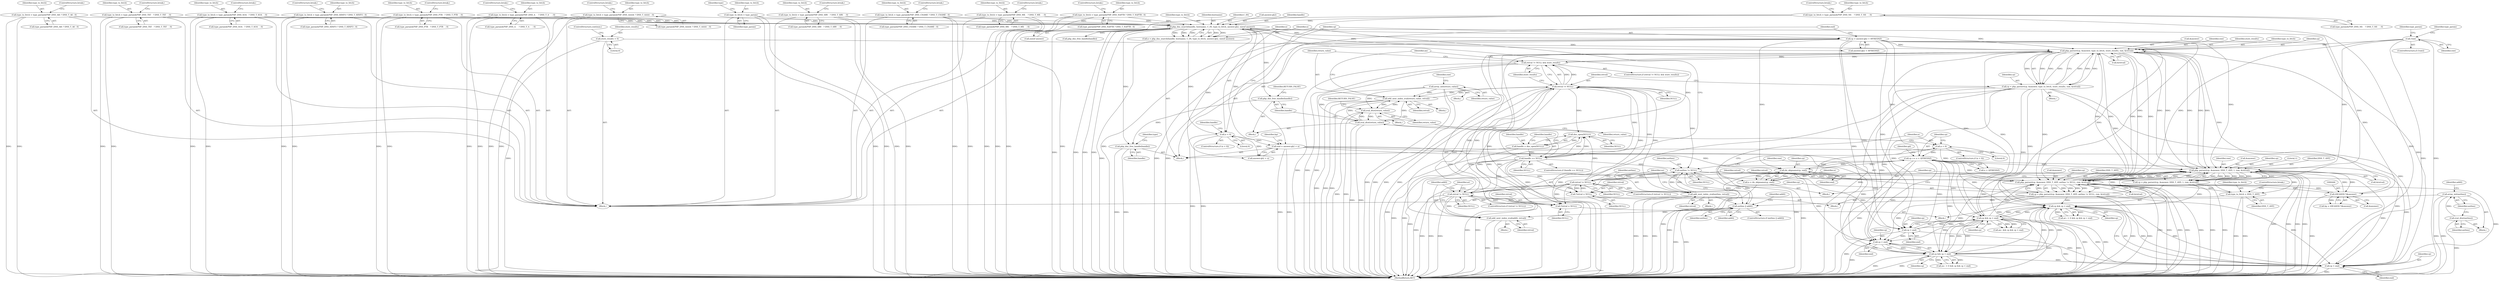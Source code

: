 digraph "1_php-src_2fefae47716d501aec41c1102f3fd4531f070b05@API" {
"1000611" [label="(Call,php_dns_free_handle(handle))"];
"1000411" [label="(Call,php_dns_search(handle, hostname, C_IN, type_to_fetch, answer.qb2, sizeof answer))"];
"1000402" [label="(Call,handle == NULL)"];
"1000397" [label="(Call,handle = dns_open(NULL))"];
"1000399" [label="(Call,dns_open(NULL))"];
"1000523" [label="(Call,retval != NULL)"];
"1000608" [label="(Call,add_next_index_zval(addtl, retval))"];
"1000532" [label="(Call,authns || addtl)"];
"1000559" [label="(Call,authns != NULL)"];
"1000570" [label="(Call,add_next_index_zval(authns, retval))"];
"1000566" [label="(Call,retval != NULL)"];
"1000549" [label="(Call,*retval = NULL)"];
"1000174" [label="(Call,array_init(authns))"];
"1000172" [label="(Call,zval_dtor(authns))"];
"1000604" [label="(Call,retval != NULL)"];
"1000589" [label="(Call,*retval = NULL)"];
"1000528" [label="(Call,add_next_index_zval(return_value, retval))"];
"1000209" [label="(Call,array_init(return_value))"];
"1000406" [label="(Call,zval_dtor(return_value))"];
"1000489" [label="(Call,zval_dtor(return_value))"];
"1000325" [label="(Call,type_to_fetch = type_param&PHP_DNS_MX    ? DNS_T_MX    : 0)"];
"1000375" [label="(Call,type_to_fetch = type_param&PHP_DNS_A6\t ? DNS_T_A6 : 0)"];
"1000335" [label="(Call,type_to_fetch = type_param&PHP_DNS_TXT   ? DNS_T_TXT   : 0)"];
"1000295" [label="(Call,type_to_fetch = type_param&PHP_DNS_SOA   ? DNS_T_SOA   : 0)"];
"1000315" [label="(Call,type_to_fetch = type_param&PHP_DNS_HINFO ? DNS_T_HINFO : 0)"];
"1000305" [label="(Call,type_to_fetch = type_param&PHP_DNS_PTR   ? DNS_T_PTR   : 0)"];
"1000265" [label="(Call,type_to_fetch = type_param&PHP_DNS_A     ? DNS_T_A     : 0)"];
"1000390" [label="(Call,type_to_fetch = DNS_T_ANY)"];
"1000594" [label="(Call,php_parserr(cp, &answer, DNS_T_ANY, 1, raw, &retval))"];
"1000552" [label="(Call,cp = php_parserr(cp, &answer, DNS_T_ANY, authns != NULL, raw, &retval))"];
"1000554" [label="(Call,php_parserr(cp, &answer, DNS_T_ANY, authns != NULL, raw, &retval))"];
"1000510" [label="(Call,cp = php_parserr(cp, &answer, type_to_fetch, store_results, raw, &retval))"];
"1000512" [label="(Call,php_parserr(cp, &answer, type_to_fetch, store_results, raw, &retval))"];
"1000494" [label="(Call,cp += n + QFIXEDSZ)"];
"1000485" [label="(Call,n < 0)"];
"1000479" [label="(Call,n = dn_skipname(cp, end))"];
"1000481" [label="(Call,dn_skipname(cp, end))"];
"1000429" [label="(Call,cp = answer.qb2 + HFIXEDSZ)"];
"1000436" [label="(Call,end = answer.qb2 + n)"];
"1000422" [label="(Call,n < 0)"];
"1000409" [label="(Call,n = php_dns_search(handle, hostname, C_IN, type_to_fetch, answer.qb2, sizeof answer))"];
"1000503" [label="(Call,cp && cp < end)"];
"1000505" [label="(Call,cp < end)"];
"1000582" [label="(Call,cp && cp < end)"];
"1000542" [label="(Call,cp && cp < end)"];
"1000544" [label="(Call,cp < end)"];
"1000592" [label="(Call,cp = php_parserr(cp, &answer, DNS_T_ANY, 1, raw, &retval))"];
"1000584" [label="(Call,cp < end)"];
"1000445" [label="(Call,(HEADER *)&answer)"];
"1000522" [label="(Call,retval != NULL && store_results)"];
"1000385" [label="(Call,store_results = 0)"];
"1000184" [label="(Call,!raw)"];
"1000345" [label="(Call,type_to_fetch = type_param&PHP_DNS_AAAA\t ? DNS_T_AAAA  : 0)"];
"1000255" [label="(Call,type_to_fetch = type_param)"];
"1000355" [label="(Call,type_to_fetch = type_param&PHP_DNS_SRV   ? DNS_T_SRV   : 0)"];
"1000285" [label="(Call,type_to_fetch = type_param&PHP_DNS_CNAME ? DNS_T_CNAME : 0)"];
"1000365" [label="(Call,type_to_fetch = type_param&PHP_DNS_NAPTR ? DNS_T_NAPTR : 0)"];
"1000275" [label="(Call,type_to_fetch = type_param&PHP_DNS_NS    ? DNS_T_NS    : 0)"];
"1000491" [label="(Call,php_dns_free_handle(handle))"];
"1000422" [label="(Call,n < 0)"];
"1000419" [label="(Call,sizeof answer)"];
"1000490" [label="(Identifier,return_value)"];
"1000171" [label="(Block,)"];
"1000605" [label="(Identifier,retval)"];
"1000307" [label="(Call,type_param&PHP_DNS_PTR   ? DNS_T_PTR   : 0)"];
"1000365" [label="(Call,type_to_fetch = type_param&PHP_DNS_NAPTR ? DNS_T_NAPTR : 0)"];
"1000577" [label="(Call,ar-- > 0 && cp && cp < end)"];
"1000202" [label="(Identifier,type_param)"];
"1000491" [label="(Call,php_dns_free_handle(handle))"];
"1000295" [label="(Call,type_to_fetch = type_param&PHP_DNS_SOA   ? DNS_T_SOA   : 0)"];
"1000387" [label="(Literal,0)"];
"1000401" [label="(ControlStructure,if (handle == NULL))"];
"1000287" [label="(Call,type_param&PHP_DNS_CNAME ? DNS_T_CNAME : 0)"];
"1000606" [label="(Identifier,NULL)"];
"1000184" [label="(Call,!raw)"];
"1000400" [label="(Identifier,NULL)"];
"1000550" [label="(Identifier,retval)"];
"1000327" [label="(Call,type_param&PHP_DNS_MX    ? DNS_T_MX    : 0)"];
"1000518" [label="(Identifier,raw)"];
"1000447" [label="(Call,&answer)"];
"1000353" [label="(ControlStructure,break;)"];
"1000532" [label="(Call,authns || addtl)"];
"1000355" [label="(Call,type_to_fetch = type_param&PHP_DNS_SRV   ? DNS_T_SRV   : 0)"];
"1000479" [label="(Call,n = dn_skipname(cp, end))"];
"1000415" [label="(Identifier,type_to_fetch)"];
"1000551" [label="(Identifier,NULL)"];
"1000406" [label="(Call,zval_dtor(return_value))"];
"1000210" [label="(Identifier,return_value)"];
"1000212" [label="(Identifier,raw)"];
"1000296" [label="(Identifier,type_to_fetch)"];
"1000537" [label="(Call,ns-- > 0 && cp && cp < end)"];
"1000356" [label="(Identifier,type_to_fetch)"];
"1000566" [label="(Call,retval != NULL)"];
"1000431" [label="(Call,answer.qb2 + HFIXEDSZ)"];
"1000255" [label="(Call,type_to_fetch = type_param)"];
"1000335" [label="(Call,type_to_fetch = type_param&PHP_DNS_TXT   ? DNS_T_TXT   : 0)"];
"1000528" [label="(Call,add_next_index_zval(return_value, retval))"];
"1000531" [label="(ControlStructure,if (authns || addtl))"];
"1000336" [label="(Identifier,type_to_fetch)"];
"1000507" [label="(Identifier,end)"];
"1000390" [label="(Call,type_to_fetch = DNS_T_ANY)"];
"1000377" [label="(Call,type_param&PHP_DNS_A6\t ? DNS_T_A6 : 0)"];
"1000523" [label="(Call,retval != NULL)"];
"1000608" [label="(Call,add_next_index_zval(addtl, retval))"];
"1000561" [label="(Identifier,NULL)"];
"1000297" [label="(Call,type_param&PHP_DNS_SOA   ? DNS_T_SOA   : 0)"];
"1000590" [label="(Identifier,retval)"];
"1000267" [label="(Call,type_param&PHP_DNS_A     ? DNS_T_A     : 0)"];
"1000183" [label="(ControlStructure,if (!raw))"];
"1000611" [label="(Call,php_dns_free_handle(handle))"];
"1000486" [label="(Identifier,n)"];
"1000601" [label="(Call,&retval)"];
"1000517" [label="(Identifier,store_results)"];
"1000277" [label="(Call,type_param&PHP_DNS_NS    ? DNS_T_NS    : 0)"];
"1000326" [label="(Identifier,type_to_fetch)"];
"1000405" [label="(Block,)"];
"1000545" [label="(Identifier,cp)"];
"1000584" [label="(Call,cp < end)"];
"1000568" [label="(Identifier,NULL)"];
"1000527" [label="(Block,)"];
"1000346" [label="(Identifier,type_to_fetch)"];
"1000172" [label="(Call,zval_dtor(authns))"];
"1000556" [label="(Call,&answer)"];
"1000427" [label="(Identifier,handle)"];
"1000603" [label="(ControlStructure,if (retval != NULL))"];
"1000409" [label="(Call,n = php_dns_search(handle, hostname, C_IN, type_to_fetch, answer.qb2, sizeof answer))"];
"1000413" [label="(Identifier,hostname)"];
"1000600" [label="(Identifier,raw)"];
"1000174" [label="(Call,array_init(authns))"];
"1000508" [label="(Block,)"];
"1000596" [label="(Call,&answer)"];
"1000592" [label="(Call,cp = php_parserr(cp, &answer, DNS_T_ANY, 1, raw, &retval))"];
"1000478" [label="(Block,)"];
"1000589" [label="(Call,*retval = NULL)"];
"1000273" [label="(ControlStructure,break;)"];
"1000375" [label="(Call,type_to_fetch = type_param&PHP_DNS_A6\t ? DNS_T_A6 : 0)"];
"1000516" [label="(Identifier,type_to_fetch)"];
"1000323" [label="(ControlStructure,break;)"];
"1000414" [label="(Identifier,C_IN)"];
"1000306" [label="(Identifier,type_to_fetch)"];
"1000525" [label="(Identifier,NULL)"];
"1000555" [label="(Identifier,cp)"];
"1000609" [label="(Identifier,addtl)"];
"1000543" [label="(Identifier,cp)"];
"1000175" [label="(Identifier,authns)"];
"1000408" [label="(Identifier,RETURN_FALSE)"];
"1000552" [label="(Call,cp = php_parserr(cp, &answer, DNS_T_ANY, authns != NULL, raw, &retval))"];
"1000563" [label="(Call,&retval)"];
"1000513" [label="(Identifier,cp)"];
"1000266" [label="(Identifier,type_to_fetch)"];
"1000529" [label="(Identifier,return_value)"];
"1000275" [label="(Call,type_to_fetch = type_param&PHP_DNS_NS    ? DNS_T_NS    : 0)"];
"1000544" [label="(Call,cp < end)"];
"1000367" [label="(Call,type_param&PHP_DNS_NAPTR ? DNS_T_NAPTR : 0)"];
"1000402" [label="(Call,handle == NULL)"];
"1000610" [label="(Identifier,retval)"];
"1000485" [label="(Call,n < 0)"];
"1000526" [label="(Identifier,store_results)"];
"1000521" [label="(ControlStructure,if (retval != NULL && store_results))"];
"1000286" [label="(Identifier,type_to_fetch)"];
"1000496" [label="(Call,n + QFIXEDSZ)"];
"1000337" [label="(Call,type_param&PHP_DNS_TXT   ? DNS_T_TXT   : 0)"];
"1000546" [label="(Identifier,end)"];
"1000522" [label="(Call,retval != NULL && store_results)"];
"1000416" [label="(Call,answer.qb2)"];
"1000613" [label="(MethodReturn,RET)"];
"1000173" [label="(Identifier,authns)"];
"1000437" [label="(Identifier,end)"];
"1000511" [label="(Identifier,cp)"];
"1000376" [label="(Identifier,type_to_fetch)"];
"1000259" [label="(Identifier,type)"];
"1000357" [label="(Call,type_param&PHP_DNS_SRV   ? DNS_T_SRV   : 0)"];
"1000385" [label="(Call,store_results = 0)"];
"1000315" [label="(Call,type_to_fetch = type_param&PHP_DNS_HINFO ? DNS_T_HINFO : 0)"];
"1000386" [label="(Identifier,store_results)"];
"1000505" [label="(Call,cp < end)"];
"1000558" [label="(Identifier,DNS_T_ANY)"];
"1000502" [label="(Identifier,an)"];
"1000559" [label="(Call,authns != NULL)"];
"1000514" [label="(Call,&answer)"];
"1000423" [label="(Identifier,n)"];
"1000399" [label="(Call,dns_open(NULL))"];
"1000587" [label="(Block,)"];
"1000489" [label="(Call,zval_dtor(return_value))"];
"1000488" [label="(Block,)"];
"1000594" [label="(Call,php_parserr(cp, &answer, DNS_T_ANY, 1, raw, &retval))"];
"1000436" [label="(Call,end = answer.qb2 + n)"];
"1000554" [label="(Call,php_parserr(cp, &answer, DNS_T_ANY, authns != NULL, raw, &retval))"];
"1000476" [label="(Identifier,qd)"];
"1000316" [label="(Identifier,type_to_fetch)"];
"1000265" [label="(Call,type_to_fetch = type_param&PHP_DNS_A     ? DNS_T_A     : 0)"];
"1000580" [label="(Identifier,ar)"];
"1000421" [label="(ControlStructure,if (n < 0))"];
"1000305" [label="(Call,type_to_fetch = type_param&PHP_DNS_PTR   ? DNS_T_PTR   : 0)"];
"1000283" [label="(ControlStructure,break;)"];
"1000482" [label="(Identifier,cp)"];
"1000430" [label="(Identifier,cp)"];
"1000504" [label="(Identifier,cp)"];
"1000303" [label="(ControlStructure,break;)"];
"1000572" [label="(Identifier,retval)"];
"1000443" [label="(Call,hp = (HEADER *)&answer)"];
"1000383" [label="(ControlStructure,break;)"];
"1000542" [label="(Call,cp && cp < end)"];
"1000412" [label="(Identifier,handle)"];
"1000481" [label="(Call,dn_skipname(cp, end))"];
"1000373" [label="(ControlStructure,break;)"];
"1000177" [label="(Identifier,addtl)"];
"1000492" [label="(Identifier,handle)"];
"1000607" [label="(Block,)"];
"1000438" [label="(Call,answer.qb2 + n)"];
"1000510" [label="(Call,cp = php_parserr(cp, &answer, type_to_fetch, store_results, raw, &retval))"];
"1000512" [label="(Call,php_parserr(cp, &answer, type_to_fetch, store_results, raw, &retval))"];
"1000480" [label="(Identifier,n)"];
"1000595" [label="(Identifier,cp)"];
"1000257" [label="(Identifier,type_param)"];
"1000424" [label="(Literal,0)"];
"1000343" [label="(ControlStructure,break;)"];
"1000553" [label="(Identifier,cp)"];
"1000533" [label="(Identifier,authns)"];
"1000391" [label="(Identifier,type_to_fetch)"];
"1000493" [label="(Identifier,RETURN_FALSE)"];
"1000429" [label="(Call,cp = answer.qb2 + HFIXEDSZ)"];
"1000444" [label="(Identifier,hp)"];
"1000363" [label="(ControlStructure,break;)"];
"1000583" [label="(Identifier,cp)"];
"1000397" [label="(Call,handle = dns_open(NULL))"];
"1000562" [label="(Identifier,raw)"];
"1000586" [label="(Identifier,end)"];
"1000582" [label="(Call,cp && cp < end)"];
"1000549" [label="(Call,*retval = NULL)"];
"1000398" [label="(Identifier,handle)"];
"1000540" [label="(Identifier,ns)"];
"1000524" [label="(Identifier,retval)"];
"1000256" [label="(Identifier,type_to_fetch)"];
"1000593" [label="(Identifier,cp)"];
"1000612" [label="(Identifier,handle)"];
"1000209" [label="(Call,array_init(return_value))"];
"1000246" [label="(Identifier,type)"];
"1000445" [label="(Call,(HEADER *)&answer)"];
"1000604" [label="(Call,retval != NULL)"];
"1000530" [label="(Identifier,retval)"];
"1000325" [label="(Call,type_to_fetch = type_param&PHP_DNS_MX    ? DNS_T_MX    : 0)"];
"1000285" [label="(Call,type_to_fetch = type_param&PHP_DNS_CNAME ? DNS_T_CNAME : 0)"];
"1000185" [label="(Identifier,raw)"];
"1000403" [label="(Identifier,handle)"];
"1000570" [label="(Call,add_next_index_zval(authns, retval))"];
"1000404" [label="(Identifier,NULL)"];
"1000591" [label="(Identifier,NULL)"];
"1000253" [label="(Block,)"];
"1000494" [label="(Call,cp += n + QFIXEDSZ)"];
"1000483" [label="(Identifier,end)"];
"1000599" [label="(Literal,1)"];
"1000500" [label="(Call,an-- && cp && cp < end)"];
"1000574" [label="(Identifier,addtl)"];
"1000519" [label="(Call,&retval)"];
"1000567" [label="(Identifier,retval)"];
"1000317" [label="(Call,type_param&PHP_DNS_HINFO ? DNS_T_HINFO : 0)"];
"1000276" [label="(Identifier,type_to_fetch)"];
"1000396" [label="(Block,)"];
"1000393" [label="(ControlStructure,break;)"];
"1000392" [label="(Identifier,DNS_T_ANY)"];
"1000506" [label="(Identifier,cp)"];
"1000410" [label="(Identifier,n)"];
"1000571" [label="(Identifier,authns)"];
"1000388" [label="(ControlStructure,continue;)"];
"1000495" [label="(Identifier,cp)"];
"1000313" [label="(ControlStructure,break;)"];
"1000190" [label="(Identifier,type_param)"];
"1000407" [label="(Identifier,return_value)"];
"1000565" [label="(ControlStructure,if (retval != NULL))"];
"1000534" [label="(Identifier,addtl)"];
"1000560" [label="(Identifier,authns)"];
"1000293" [label="(ControlStructure,break;)"];
"1000503" [label="(Call,cp && cp < end)"];
"1000484" [label="(ControlStructure,if (n < 0))"];
"1000547" [label="(Block,)"];
"1000345" [label="(Call,type_to_fetch = type_param&PHP_DNS_AAAA\t ? DNS_T_AAAA  : 0)"];
"1000347" [label="(Call,type_param&PHP_DNS_AAAA\t ? DNS_T_AAAA  : 0)"];
"1000426" [label="(Call,php_dns_free_handle(handle))"];
"1000333" [label="(ControlStructure,break;)"];
"1000585" [label="(Identifier,cp)"];
"1000366" [label="(Identifier,type_to_fetch)"];
"1000487" [label="(Literal,0)"];
"1000598" [label="(Identifier,DNS_T_ANY)"];
"1000569" [label="(Block,)"];
"1000411" [label="(Call,php_dns_search(handle, hostname, C_IN, type_to_fetch, answer.qb2, sizeof answer))"];
"1000110" [label="(Block,)"];
"1000611" -> "1000396"  [label="AST: "];
"1000611" -> "1000612"  [label="CFG: "];
"1000612" -> "1000611"  [label="AST: "];
"1000246" -> "1000611"  [label="CFG: "];
"1000611" -> "1000613"  [label="DDG: "];
"1000611" -> "1000613"  [label="DDG: "];
"1000411" -> "1000611"  [label="DDG: "];
"1000491" -> "1000611"  [label="DDG: "];
"1000411" -> "1000409"  [label="AST: "];
"1000411" -> "1000419"  [label="CFG: "];
"1000412" -> "1000411"  [label="AST: "];
"1000413" -> "1000411"  [label="AST: "];
"1000414" -> "1000411"  [label="AST: "];
"1000415" -> "1000411"  [label="AST: "];
"1000416" -> "1000411"  [label="AST: "];
"1000419" -> "1000411"  [label="AST: "];
"1000409" -> "1000411"  [label="CFG: "];
"1000411" -> "1000613"  [label="DDG: "];
"1000411" -> "1000613"  [label="DDG: "];
"1000411" -> "1000613"  [label="DDG: "];
"1000411" -> "1000613"  [label="DDG: "];
"1000411" -> "1000409"  [label="DDG: "];
"1000411" -> "1000409"  [label="DDG: "];
"1000411" -> "1000409"  [label="DDG: "];
"1000411" -> "1000409"  [label="DDG: "];
"1000411" -> "1000409"  [label="DDG: "];
"1000402" -> "1000411"  [label="DDG: "];
"1000325" -> "1000411"  [label="DDG: "];
"1000375" -> "1000411"  [label="DDG: "];
"1000335" -> "1000411"  [label="DDG: "];
"1000295" -> "1000411"  [label="DDG: "];
"1000315" -> "1000411"  [label="DDG: "];
"1000305" -> "1000411"  [label="DDG: "];
"1000265" -> "1000411"  [label="DDG: "];
"1000390" -> "1000411"  [label="DDG: "];
"1000345" -> "1000411"  [label="DDG: "];
"1000255" -> "1000411"  [label="DDG: "];
"1000355" -> "1000411"  [label="DDG: "];
"1000285" -> "1000411"  [label="DDG: "];
"1000365" -> "1000411"  [label="DDG: "];
"1000275" -> "1000411"  [label="DDG: "];
"1000411" -> "1000426"  [label="DDG: "];
"1000411" -> "1000429"  [label="DDG: "];
"1000411" -> "1000431"  [label="DDG: "];
"1000411" -> "1000436"  [label="DDG: "];
"1000411" -> "1000438"  [label="DDG: "];
"1000411" -> "1000491"  [label="DDG: "];
"1000411" -> "1000512"  [label="DDG: "];
"1000402" -> "1000401"  [label="AST: "];
"1000402" -> "1000404"  [label="CFG: "];
"1000403" -> "1000402"  [label="AST: "];
"1000404" -> "1000402"  [label="AST: "];
"1000407" -> "1000402"  [label="CFG: "];
"1000410" -> "1000402"  [label="CFG: "];
"1000402" -> "1000613"  [label="DDG: "];
"1000402" -> "1000613"  [label="DDG: "];
"1000402" -> "1000399"  [label="DDG: "];
"1000397" -> "1000402"  [label="DDG: "];
"1000399" -> "1000402"  [label="DDG: "];
"1000402" -> "1000523"  [label="DDG: "];
"1000402" -> "1000549"  [label="DDG: "];
"1000402" -> "1000559"  [label="DDG: "];
"1000402" -> "1000589"  [label="DDG: "];
"1000402" -> "1000604"  [label="DDG: "];
"1000397" -> "1000396"  [label="AST: "];
"1000397" -> "1000399"  [label="CFG: "];
"1000398" -> "1000397"  [label="AST: "];
"1000399" -> "1000397"  [label="AST: "];
"1000403" -> "1000397"  [label="CFG: "];
"1000397" -> "1000613"  [label="DDG: "];
"1000399" -> "1000397"  [label="DDG: "];
"1000399" -> "1000400"  [label="CFG: "];
"1000400" -> "1000399"  [label="AST: "];
"1000523" -> "1000399"  [label="DDG: "];
"1000566" -> "1000399"  [label="DDG: "];
"1000604" -> "1000399"  [label="DDG: "];
"1000523" -> "1000522"  [label="AST: "];
"1000523" -> "1000525"  [label="CFG: "];
"1000524" -> "1000523"  [label="AST: "];
"1000525" -> "1000523"  [label="AST: "];
"1000526" -> "1000523"  [label="CFG: "];
"1000522" -> "1000523"  [label="CFG: "];
"1000523" -> "1000613"  [label="DDG: "];
"1000523" -> "1000613"  [label="DDG: "];
"1000523" -> "1000522"  [label="DDG: "];
"1000523" -> "1000522"  [label="DDG: "];
"1000608" -> "1000523"  [label="DDG: "];
"1000528" -> "1000523"  [label="DDG: "];
"1000566" -> "1000523"  [label="DDG: "];
"1000570" -> "1000523"  [label="DDG: "];
"1000604" -> "1000523"  [label="DDG: "];
"1000523" -> "1000528"  [label="DDG: "];
"1000523" -> "1000549"  [label="DDG: "];
"1000523" -> "1000559"  [label="DDG: "];
"1000523" -> "1000589"  [label="DDG: "];
"1000523" -> "1000604"  [label="DDG: "];
"1000608" -> "1000607"  [label="AST: "];
"1000608" -> "1000610"  [label="CFG: "];
"1000609" -> "1000608"  [label="AST: "];
"1000610" -> "1000608"  [label="AST: "];
"1000580" -> "1000608"  [label="CFG: "];
"1000608" -> "1000613"  [label="DDG: "];
"1000608" -> "1000613"  [label="DDG: "];
"1000532" -> "1000608"  [label="DDG: "];
"1000604" -> "1000608"  [label="DDG: "];
"1000532" -> "1000531"  [label="AST: "];
"1000532" -> "1000533"  [label="CFG: "];
"1000532" -> "1000534"  [label="CFG: "];
"1000533" -> "1000532"  [label="AST: "];
"1000534" -> "1000532"  [label="AST: "];
"1000540" -> "1000532"  [label="CFG: "];
"1000574" -> "1000532"  [label="CFG: "];
"1000532" -> "1000613"  [label="DDG: "];
"1000532" -> "1000613"  [label="DDG: "];
"1000559" -> "1000532"  [label="DDG: "];
"1000570" -> "1000532"  [label="DDG: "];
"1000174" -> "1000532"  [label="DDG: "];
"1000532" -> "1000559"  [label="DDG: "];
"1000559" -> "1000554"  [label="AST: "];
"1000559" -> "1000561"  [label="CFG: "];
"1000560" -> "1000559"  [label="AST: "];
"1000561" -> "1000559"  [label="AST: "];
"1000562" -> "1000559"  [label="CFG: "];
"1000559" -> "1000613"  [label="DDG: "];
"1000559" -> "1000554"  [label="DDG: "];
"1000559" -> "1000554"  [label="DDG: "];
"1000570" -> "1000559"  [label="DDG: "];
"1000566" -> "1000559"  [label="DDG: "];
"1000559" -> "1000566"  [label="DDG: "];
"1000559" -> "1000570"  [label="DDG: "];
"1000570" -> "1000569"  [label="AST: "];
"1000570" -> "1000572"  [label="CFG: "];
"1000571" -> "1000570"  [label="AST: "];
"1000572" -> "1000570"  [label="AST: "];
"1000540" -> "1000570"  [label="CFG: "];
"1000570" -> "1000613"  [label="DDG: "];
"1000570" -> "1000613"  [label="DDG: "];
"1000570" -> "1000613"  [label="DDG: "];
"1000566" -> "1000570"  [label="DDG: "];
"1000566" -> "1000565"  [label="AST: "];
"1000566" -> "1000568"  [label="CFG: "];
"1000567" -> "1000566"  [label="AST: "];
"1000568" -> "1000566"  [label="AST: "];
"1000540" -> "1000566"  [label="CFG: "];
"1000571" -> "1000566"  [label="CFG: "];
"1000566" -> "1000613"  [label="DDG: "];
"1000566" -> "1000613"  [label="DDG: "];
"1000566" -> "1000613"  [label="DDG: "];
"1000566" -> "1000549"  [label="DDG: "];
"1000549" -> "1000566"  [label="DDG: "];
"1000566" -> "1000589"  [label="DDG: "];
"1000566" -> "1000604"  [label="DDG: "];
"1000549" -> "1000547"  [label="AST: "];
"1000549" -> "1000551"  [label="CFG: "];
"1000550" -> "1000549"  [label="AST: "];
"1000551" -> "1000549"  [label="AST: "];
"1000553" -> "1000549"  [label="CFG: "];
"1000174" -> "1000171"  [label="AST: "];
"1000174" -> "1000175"  [label="CFG: "];
"1000175" -> "1000174"  [label="AST: "];
"1000177" -> "1000174"  [label="CFG: "];
"1000174" -> "1000613"  [label="DDG: "];
"1000174" -> "1000613"  [label="DDG: "];
"1000172" -> "1000174"  [label="DDG: "];
"1000172" -> "1000171"  [label="AST: "];
"1000172" -> "1000173"  [label="CFG: "];
"1000173" -> "1000172"  [label="AST: "];
"1000175" -> "1000172"  [label="CFG: "];
"1000172" -> "1000613"  [label="DDG: "];
"1000604" -> "1000603"  [label="AST: "];
"1000604" -> "1000606"  [label="CFG: "];
"1000605" -> "1000604"  [label="AST: "];
"1000606" -> "1000604"  [label="AST: "];
"1000580" -> "1000604"  [label="CFG: "];
"1000609" -> "1000604"  [label="CFG: "];
"1000604" -> "1000613"  [label="DDG: "];
"1000604" -> "1000613"  [label="DDG: "];
"1000604" -> "1000613"  [label="DDG: "];
"1000604" -> "1000589"  [label="DDG: "];
"1000589" -> "1000604"  [label="DDG: "];
"1000589" -> "1000587"  [label="AST: "];
"1000589" -> "1000591"  [label="CFG: "];
"1000590" -> "1000589"  [label="AST: "];
"1000591" -> "1000589"  [label="AST: "];
"1000593" -> "1000589"  [label="CFG: "];
"1000528" -> "1000527"  [label="AST: "];
"1000528" -> "1000530"  [label="CFG: "];
"1000529" -> "1000528"  [label="AST: "];
"1000530" -> "1000528"  [label="AST: "];
"1000502" -> "1000528"  [label="CFG: "];
"1000528" -> "1000613"  [label="DDG: "];
"1000528" -> "1000613"  [label="DDG: "];
"1000528" -> "1000613"  [label="DDG: "];
"1000528" -> "1000406"  [label="DDG: "];
"1000528" -> "1000489"  [label="DDG: "];
"1000209" -> "1000528"  [label="DDG: "];
"1000406" -> "1000528"  [label="DDG: "];
"1000489" -> "1000528"  [label="DDG: "];
"1000209" -> "1000110"  [label="AST: "];
"1000209" -> "1000210"  [label="CFG: "];
"1000210" -> "1000209"  [label="AST: "];
"1000212" -> "1000209"  [label="CFG: "];
"1000209" -> "1000613"  [label="DDG: "];
"1000209" -> "1000613"  [label="DDG: "];
"1000209" -> "1000406"  [label="DDG: "];
"1000209" -> "1000489"  [label="DDG: "];
"1000406" -> "1000405"  [label="AST: "];
"1000406" -> "1000407"  [label="CFG: "];
"1000407" -> "1000406"  [label="AST: "];
"1000408" -> "1000406"  [label="CFG: "];
"1000406" -> "1000613"  [label="DDG: "];
"1000406" -> "1000613"  [label="DDG: "];
"1000489" -> "1000406"  [label="DDG: "];
"1000406" -> "1000489"  [label="DDG: "];
"1000489" -> "1000488"  [label="AST: "];
"1000489" -> "1000490"  [label="CFG: "];
"1000490" -> "1000489"  [label="AST: "];
"1000492" -> "1000489"  [label="CFG: "];
"1000489" -> "1000613"  [label="DDG: "];
"1000489" -> "1000613"  [label="DDG: "];
"1000325" -> "1000253"  [label="AST: "];
"1000325" -> "1000327"  [label="CFG: "];
"1000326" -> "1000325"  [label="AST: "];
"1000327" -> "1000325"  [label="AST: "];
"1000333" -> "1000325"  [label="CFG: "];
"1000325" -> "1000613"  [label="DDG: "];
"1000325" -> "1000613"  [label="DDG: "];
"1000375" -> "1000253"  [label="AST: "];
"1000375" -> "1000377"  [label="CFG: "];
"1000376" -> "1000375"  [label="AST: "];
"1000377" -> "1000375"  [label="AST: "];
"1000383" -> "1000375"  [label="CFG: "];
"1000375" -> "1000613"  [label="DDG: "];
"1000375" -> "1000613"  [label="DDG: "];
"1000335" -> "1000253"  [label="AST: "];
"1000335" -> "1000337"  [label="CFG: "];
"1000336" -> "1000335"  [label="AST: "];
"1000337" -> "1000335"  [label="AST: "];
"1000343" -> "1000335"  [label="CFG: "];
"1000335" -> "1000613"  [label="DDG: "];
"1000335" -> "1000613"  [label="DDG: "];
"1000295" -> "1000253"  [label="AST: "];
"1000295" -> "1000297"  [label="CFG: "];
"1000296" -> "1000295"  [label="AST: "];
"1000297" -> "1000295"  [label="AST: "];
"1000303" -> "1000295"  [label="CFG: "];
"1000295" -> "1000613"  [label="DDG: "];
"1000295" -> "1000613"  [label="DDG: "];
"1000315" -> "1000253"  [label="AST: "];
"1000315" -> "1000317"  [label="CFG: "];
"1000316" -> "1000315"  [label="AST: "];
"1000317" -> "1000315"  [label="AST: "];
"1000323" -> "1000315"  [label="CFG: "];
"1000315" -> "1000613"  [label="DDG: "];
"1000315" -> "1000613"  [label="DDG: "];
"1000305" -> "1000253"  [label="AST: "];
"1000305" -> "1000307"  [label="CFG: "];
"1000306" -> "1000305"  [label="AST: "];
"1000307" -> "1000305"  [label="AST: "];
"1000313" -> "1000305"  [label="CFG: "];
"1000305" -> "1000613"  [label="DDG: "];
"1000305" -> "1000613"  [label="DDG: "];
"1000265" -> "1000253"  [label="AST: "];
"1000265" -> "1000267"  [label="CFG: "];
"1000266" -> "1000265"  [label="AST: "];
"1000267" -> "1000265"  [label="AST: "];
"1000273" -> "1000265"  [label="CFG: "];
"1000265" -> "1000613"  [label="DDG: "];
"1000265" -> "1000613"  [label="DDG: "];
"1000390" -> "1000253"  [label="AST: "];
"1000390" -> "1000392"  [label="CFG: "];
"1000391" -> "1000390"  [label="AST: "];
"1000392" -> "1000390"  [label="AST: "];
"1000393" -> "1000390"  [label="CFG: "];
"1000390" -> "1000613"  [label="DDG: "];
"1000390" -> "1000613"  [label="DDG: "];
"1000594" -> "1000390"  [label="DDG: "];
"1000554" -> "1000390"  [label="DDG: "];
"1000594" -> "1000592"  [label="AST: "];
"1000594" -> "1000601"  [label="CFG: "];
"1000595" -> "1000594"  [label="AST: "];
"1000596" -> "1000594"  [label="AST: "];
"1000598" -> "1000594"  [label="AST: "];
"1000599" -> "1000594"  [label="AST: "];
"1000600" -> "1000594"  [label="AST: "];
"1000601" -> "1000594"  [label="AST: "];
"1000592" -> "1000594"  [label="CFG: "];
"1000594" -> "1000613"  [label="DDG: "];
"1000594" -> "1000613"  [label="DDG: "];
"1000594" -> "1000613"  [label="DDG: "];
"1000594" -> "1000613"  [label="DDG: "];
"1000594" -> "1000445"  [label="DDG: "];
"1000594" -> "1000512"  [label="DDG: "];
"1000594" -> "1000512"  [label="DDG: "];
"1000594" -> "1000554"  [label="DDG: "];
"1000594" -> "1000554"  [label="DDG: "];
"1000594" -> "1000554"  [label="DDG: "];
"1000594" -> "1000592"  [label="DDG: "];
"1000594" -> "1000592"  [label="DDG: "];
"1000594" -> "1000592"  [label="DDG: "];
"1000594" -> "1000592"  [label="DDG: "];
"1000594" -> "1000592"  [label="DDG: "];
"1000594" -> "1000592"  [label="DDG: "];
"1000552" -> "1000594"  [label="DDG: "];
"1000582" -> "1000594"  [label="DDG: "];
"1000510" -> "1000594"  [label="DDG: "];
"1000494" -> "1000594"  [label="DDG: "];
"1000542" -> "1000594"  [label="DDG: "];
"1000503" -> "1000594"  [label="DDG: "];
"1000429" -> "1000594"  [label="DDG: "];
"1000592" -> "1000594"  [label="DDG: "];
"1000512" -> "1000594"  [label="DDG: "];
"1000512" -> "1000594"  [label="DDG: "];
"1000512" -> "1000594"  [label="DDG: "];
"1000554" -> "1000594"  [label="DDG: "];
"1000554" -> "1000594"  [label="DDG: "];
"1000554" -> "1000594"  [label="DDG: "];
"1000554" -> "1000594"  [label="DDG: "];
"1000445" -> "1000594"  [label="DDG: "];
"1000184" -> "1000594"  [label="DDG: "];
"1000552" -> "1000547"  [label="AST: "];
"1000552" -> "1000554"  [label="CFG: "];
"1000553" -> "1000552"  [label="AST: "];
"1000554" -> "1000552"  [label="AST: "];
"1000567" -> "1000552"  [label="CFG: "];
"1000552" -> "1000613"  [label="DDG: "];
"1000552" -> "1000613"  [label="DDG: "];
"1000552" -> "1000542"  [label="DDG: "];
"1000552" -> "1000544"  [label="DDG: "];
"1000554" -> "1000552"  [label="DDG: "];
"1000554" -> "1000552"  [label="DDG: "];
"1000554" -> "1000552"  [label="DDG: "];
"1000554" -> "1000552"  [label="DDG: "];
"1000554" -> "1000552"  [label="DDG: "];
"1000554" -> "1000552"  [label="DDG: "];
"1000552" -> "1000554"  [label="DDG: "];
"1000552" -> "1000582"  [label="DDG: "];
"1000552" -> "1000584"  [label="DDG: "];
"1000554" -> "1000563"  [label="CFG: "];
"1000555" -> "1000554"  [label="AST: "];
"1000556" -> "1000554"  [label="AST: "];
"1000558" -> "1000554"  [label="AST: "];
"1000562" -> "1000554"  [label="AST: "];
"1000563" -> "1000554"  [label="AST: "];
"1000554" -> "1000613"  [label="DDG: "];
"1000554" -> "1000613"  [label="DDG: "];
"1000554" -> "1000613"  [label="DDG: "];
"1000554" -> "1000613"  [label="DDG: "];
"1000554" -> "1000613"  [label="DDG: "];
"1000554" -> "1000445"  [label="DDG: "];
"1000554" -> "1000512"  [label="DDG: "];
"1000554" -> "1000512"  [label="DDG: "];
"1000510" -> "1000554"  [label="DDG: "];
"1000494" -> "1000554"  [label="DDG: "];
"1000542" -> "1000554"  [label="DDG: "];
"1000503" -> "1000554"  [label="DDG: "];
"1000429" -> "1000554"  [label="DDG: "];
"1000512" -> "1000554"  [label="DDG: "];
"1000512" -> "1000554"  [label="DDG: "];
"1000512" -> "1000554"  [label="DDG: "];
"1000445" -> "1000554"  [label="DDG: "];
"1000184" -> "1000554"  [label="DDG: "];
"1000510" -> "1000508"  [label="AST: "];
"1000510" -> "1000512"  [label="CFG: "];
"1000511" -> "1000510"  [label="AST: "];
"1000512" -> "1000510"  [label="AST: "];
"1000524" -> "1000510"  [label="CFG: "];
"1000510" -> "1000613"  [label="DDG: "];
"1000510" -> "1000613"  [label="DDG: "];
"1000510" -> "1000503"  [label="DDG: "];
"1000510" -> "1000505"  [label="DDG: "];
"1000512" -> "1000510"  [label="DDG: "];
"1000512" -> "1000510"  [label="DDG: "];
"1000512" -> "1000510"  [label="DDG: "];
"1000512" -> "1000510"  [label="DDG: "];
"1000512" -> "1000510"  [label="DDG: "];
"1000512" -> "1000510"  [label="DDG: "];
"1000510" -> "1000512"  [label="DDG: "];
"1000510" -> "1000542"  [label="DDG: "];
"1000510" -> "1000544"  [label="DDG: "];
"1000510" -> "1000582"  [label="DDG: "];
"1000510" -> "1000584"  [label="DDG: "];
"1000512" -> "1000519"  [label="CFG: "];
"1000513" -> "1000512"  [label="AST: "];
"1000514" -> "1000512"  [label="AST: "];
"1000516" -> "1000512"  [label="AST: "];
"1000517" -> "1000512"  [label="AST: "];
"1000518" -> "1000512"  [label="AST: "];
"1000519" -> "1000512"  [label="AST: "];
"1000512" -> "1000613"  [label="DDG: "];
"1000512" -> "1000613"  [label="DDG: "];
"1000512" -> "1000613"  [label="DDG: "];
"1000512" -> "1000613"  [label="DDG: "];
"1000512" -> "1000445"  [label="DDG: "];
"1000494" -> "1000512"  [label="DDG: "];
"1000503" -> "1000512"  [label="DDG: "];
"1000429" -> "1000512"  [label="DDG: "];
"1000445" -> "1000512"  [label="DDG: "];
"1000522" -> "1000512"  [label="DDG: "];
"1000385" -> "1000512"  [label="DDG: "];
"1000184" -> "1000512"  [label="DDG: "];
"1000512" -> "1000522"  [label="DDG: "];
"1000494" -> "1000478"  [label="AST: "];
"1000494" -> "1000496"  [label="CFG: "];
"1000495" -> "1000494"  [label="AST: "];
"1000496" -> "1000494"  [label="AST: "];
"1000476" -> "1000494"  [label="CFG: "];
"1000494" -> "1000613"  [label="DDG: "];
"1000494" -> "1000613"  [label="DDG: "];
"1000494" -> "1000481"  [label="DDG: "];
"1000485" -> "1000494"  [label="DDG: "];
"1000481" -> "1000494"  [label="DDG: "];
"1000494" -> "1000503"  [label="DDG: "];
"1000494" -> "1000505"  [label="DDG: "];
"1000494" -> "1000542"  [label="DDG: "];
"1000494" -> "1000544"  [label="DDG: "];
"1000494" -> "1000582"  [label="DDG: "];
"1000494" -> "1000584"  [label="DDG: "];
"1000485" -> "1000484"  [label="AST: "];
"1000485" -> "1000487"  [label="CFG: "];
"1000486" -> "1000485"  [label="AST: "];
"1000487" -> "1000485"  [label="AST: "];
"1000490" -> "1000485"  [label="CFG: "];
"1000495" -> "1000485"  [label="CFG: "];
"1000485" -> "1000613"  [label="DDG: "];
"1000479" -> "1000485"  [label="DDG: "];
"1000485" -> "1000496"  [label="DDG: "];
"1000479" -> "1000478"  [label="AST: "];
"1000479" -> "1000481"  [label="CFG: "];
"1000480" -> "1000479"  [label="AST: "];
"1000481" -> "1000479"  [label="AST: "];
"1000486" -> "1000479"  [label="CFG: "];
"1000479" -> "1000613"  [label="DDG: "];
"1000481" -> "1000479"  [label="DDG: "];
"1000481" -> "1000479"  [label="DDG: "];
"1000481" -> "1000483"  [label="CFG: "];
"1000482" -> "1000481"  [label="AST: "];
"1000483" -> "1000481"  [label="AST: "];
"1000481" -> "1000613"  [label="DDG: "];
"1000429" -> "1000481"  [label="DDG: "];
"1000436" -> "1000481"  [label="DDG: "];
"1000481" -> "1000505"  [label="DDG: "];
"1000481" -> "1000544"  [label="DDG: "];
"1000481" -> "1000584"  [label="DDG: "];
"1000429" -> "1000396"  [label="AST: "];
"1000429" -> "1000431"  [label="CFG: "];
"1000430" -> "1000429"  [label="AST: "];
"1000431" -> "1000429"  [label="AST: "];
"1000437" -> "1000429"  [label="CFG: "];
"1000429" -> "1000613"  [label="DDG: "];
"1000429" -> "1000613"  [label="DDG: "];
"1000429" -> "1000503"  [label="DDG: "];
"1000429" -> "1000505"  [label="DDG: "];
"1000429" -> "1000542"  [label="DDG: "];
"1000429" -> "1000544"  [label="DDG: "];
"1000429" -> "1000582"  [label="DDG: "];
"1000429" -> "1000584"  [label="DDG: "];
"1000436" -> "1000396"  [label="AST: "];
"1000436" -> "1000438"  [label="CFG: "];
"1000437" -> "1000436"  [label="AST: "];
"1000438" -> "1000436"  [label="AST: "];
"1000444" -> "1000436"  [label="CFG: "];
"1000436" -> "1000613"  [label="DDG: "];
"1000436" -> "1000613"  [label="DDG: "];
"1000422" -> "1000436"  [label="DDG: "];
"1000436" -> "1000505"  [label="DDG: "];
"1000436" -> "1000544"  [label="DDG: "];
"1000436" -> "1000584"  [label="DDG: "];
"1000422" -> "1000421"  [label="AST: "];
"1000422" -> "1000424"  [label="CFG: "];
"1000423" -> "1000422"  [label="AST: "];
"1000424" -> "1000422"  [label="AST: "];
"1000427" -> "1000422"  [label="CFG: "];
"1000430" -> "1000422"  [label="CFG: "];
"1000422" -> "1000613"  [label="DDG: "];
"1000422" -> "1000613"  [label="DDG: "];
"1000409" -> "1000422"  [label="DDG: "];
"1000422" -> "1000438"  [label="DDG: "];
"1000409" -> "1000396"  [label="AST: "];
"1000410" -> "1000409"  [label="AST: "];
"1000423" -> "1000409"  [label="CFG: "];
"1000409" -> "1000613"  [label="DDG: "];
"1000503" -> "1000500"  [label="AST: "];
"1000503" -> "1000504"  [label="CFG: "];
"1000503" -> "1000505"  [label="CFG: "];
"1000504" -> "1000503"  [label="AST: "];
"1000505" -> "1000503"  [label="AST: "];
"1000500" -> "1000503"  [label="CFG: "];
"1000503" -> "1000613"  [label="DDG: "];
"1000503" -> "1000613"  [label="DDG: "];
"1000503" -> "1000500"  [label="DDG: "];
"1000503" -> "1000500"  [label="DDG: "];
"1000505" -> "1000503"  [label="DDG: "];
"1000505" -> "1000503"  [label="DDG: "];
"1000582" -> "1000503"  [label="DDG: "];
"1000542" -> "1000503"  [label="DDG: "];
"1000503" -> "1000542"  [label="DDG: "];
"1000503" -> "1000542"  [label="DDG: "];
"1000503" -> "1000544"  [label="DDG: "];
"1000503" -> "1000582"  [label="DDG: "];
"1000503" -> "1000582"  [label="DDG: "];
"1000503" -> "1000584"  [label="DDG: "];
"1000505" -> "1000507"  [label="CFG: "];
"1000506" -> "1000505"  [label="AST: "];
"1000507" -> "1000505"  [label="AST: "];
"1000505" -> "1000613"  [label="DDG: "];
"1000505" -> "1000544"  [label="DDG: "];
"1000505" -> "1000584"  [label="DDG: "];
"1000582" -> "1000577"  [label="AST: "];
"1000582" -> "1000583"  [label="CFG: "];
"1000582" -> "1000584"  [label="CFG: "];
"1000583" -> "1000582"  [label="AST: "];
"1000584" -> "1000582"  [label="AST: "];
"1000577" -> "1000582"  [label="CFG: "];
"1000582" -> "1000613"  [label="DDG: "];
"1000582" -> "1000613"  [label="DDG: "];
"1000582" -> "1000542"  [label="DDG: "];
"1000582" -> "1000577"  [label="DDG: "];
"1000582" -> "1000577"  [label="DDG: "];
"1000542" -> "1000582"  [label="DDG: "];
"1000542" -> "1000582"  [label="DDG: "];
"1000592" -> "1000582"  [label="DDG: "];
"1000584" -> "1000582"  [label="DDG: "];
"1000584" -> "1000582"  [label="DDG: "];
"1000542" -> "1000537"  [label="AST: "];
"1000542" -> "1000543"  [label="CFG: "];
"1000542" -> "1000544"  [label="CFG: "];
"1000543" -> "1000542"  [label="AST: "];
"1000544" -> "1000542"  [label="AST: "];
"1000537" -> "1000542"  [label="CFG: "];
"1000542" -> "1000613"  [label="DDG: "];
"1000542" -> "1000613"  [label="DDG: "];
"1000542" -> "1000537"  [label="DDG: "];
"1000542" -> "1000537"  [label="DDG: "];
"1000544" -> "1000542"  [label="DDG: "];
"1000544" -> "1000542"  [label="DDG: "];
"1000542" -> "1000584"  [label="DDG: "];
"1000544" -> "1000546"  [label="CFG: "];
"1000545" -> "1000544"  [label="AST: "];
"1000546" -> "1000544"  [label="AST: "];
"1000544" -> "1000613"  [label="DDG: "];
"1000544" -> "1000584"  [label="DDG: "];
"1000592" -> "1000587"  [label="AST: "];
"1000593" -> "1000592"  [label="AST: "];
"1000605" -> "1000592"  [label="CFG: "];
"1000592" -> "1000613"  [label="DDG: "];
"1000592" -> "1000613"  [label="DDG: "];
"1000592" -> "1000584"  [label="DDG: "];
"1000584" -> "1000586"  [label="CFG: "];
"1000585" -> "1000584"  [label="AST: "];
"1000586" -> "1000584"  [label="AST: "];
"1000584" -> "1000613"  [label="DDG: "];
"1000445" -> "1000443"  [label="AST: "];
"1000445" -> "1000447"  [label="CFG: "];
"1000446" -> "1000445"  [label="AST: "];
"1000447" -> "1000445"  [label="AST: "];
"1000443" -> "1000445"  [label="CFG: "];
"1000445" -> "1000613"  [label="DDG: "];
"1000445" -> "1000443"  [label="DDG: "];
"1000522" -> "1000521"  [label="AST: "];
"1000522" -> "1000526"  [label="CFG: "];
"1000526" -> "1000522"  [label="AST: "];
"1000502" -> "1000522"  [label="CFG: "];
"1000529" -> "1000522"  [label="CFG: "];
"1000522" -> "1000613"  [label="DDG: "];
"1000522" -> "1000613"  [label="DDG: "];
"1000522" -> "1000613"  [label="DDG: "];
"1000385" -> "1000253"  [label="AST: "];
"1000385" -> "1000387"  [label="CFG: "];
"1000386" -> "1000385"  [label="AST: "];
"1000387" -> "1000385"  [label="AST: "];
"1000388" -> "1000385"  [label="CFG: "];
"1000385" -> "1000613"  [label="DDG: "];
"1000184" -> "1000183"  [label="AST: "];
"1000184" -> "1000185"  [label="CFG: "];
"1000185" -> "1000184"  [label="AST: "];
"1000190" -> "1000184"  [label="CFG: "];
"1000202" -> "1000184"  [label="CFG: "];
"1000184" -> "1000613"  [label="DDG: "];
"1000184" -> "1000613"  [label="DDG: "];
"1000345" -> "1000253"  [label="AST: "];
"1000345" -> "1000347"  [label="CFG: "];
"1000346" -> "1000345"  [label="AST: "];
"1000347" -> "1000345"  [label="AST: "];
"1000353" -> "1000345"  [label="CFG: "];
"1000345" -> "1000613"  [label="DDG: "];
"1000345" -> "1000613"  [label="DDG: "];
"1000255" -> "1000253"  [label="AST: "];
"1000255" -> "1000257"  [label="CFG: "];
"1000256" -> "1000255"  [label="AST: "];
"1000257" -> "1000255"  [label="AST: "];
"1000259" -> "1000255"  [label="CFG: "];
"1000255" -> "1000613"  [label="DDG: "];
"1000255" -> "1000613"  [label="DDG: "];
"1000355" -> "1000253"  [label="AST: "];
"1000355" -> "1000357"  [label="CFG: "];
"1000356" -> "1000355"  [label="AST: "];
"1000357" -> "1000355"  [label="AST: "];
"1000363" -> "1000355"  [label="CFG: "];
"1000355" -> "1000613"  [label="DDG: "];
"1000355" -> "1000613"  [label="DDG: "];
"1000285" -> "1000253"  [label="AST: "];
"1000285" -> "1000287"  [label="CFG: "];
"1000286" -> "1000285"  [label="AST: "];
"1000287" -> "1000285"  [label="AST: "];
"1000293" -> "1000285"  [label="CFG: "];
"1000285" -> "1000613"  [label="DDG: "];
"1000285" -> "1000613"  [label="DDG: "];
"1000365" -> "1000253"  [label="AST: "];
"1000365" -> "1000367"  [label="CFG: "];
"1000366" -> "1000365"  [label="AST: "];
"1000367" -> "1000365"  [label="AST: "];
"1000373" -> "1000365"  [label="CFG: "];
"1000365" -> "1000613"  [label="DDG: "];
"1000365" -> "1000613"  [label="DDG: "];
"1000275" -> "1000253"  [label="AST: "];
"1000275" -> "1000277"  [label="CFG: "];
"1000276" -> "1000275"  [label="AST: "];
"1000277" -> "1000275"  [label="AST: "];
"1000283" -> "1000275"  [label="CFG: "];
"1000275" -> "1000613"  [label="DDG: "];
"1000275" -> "1000613"  [label="DDG: "];
"1000491" -> "1000488"  [label="AST: "];
"1000491" -> "1000492"  [label="CFG: "];
"1000492" -> "1000491"  [label="AST: "];
"1000493" -> "1000491"  [label="CFG: "];
}

